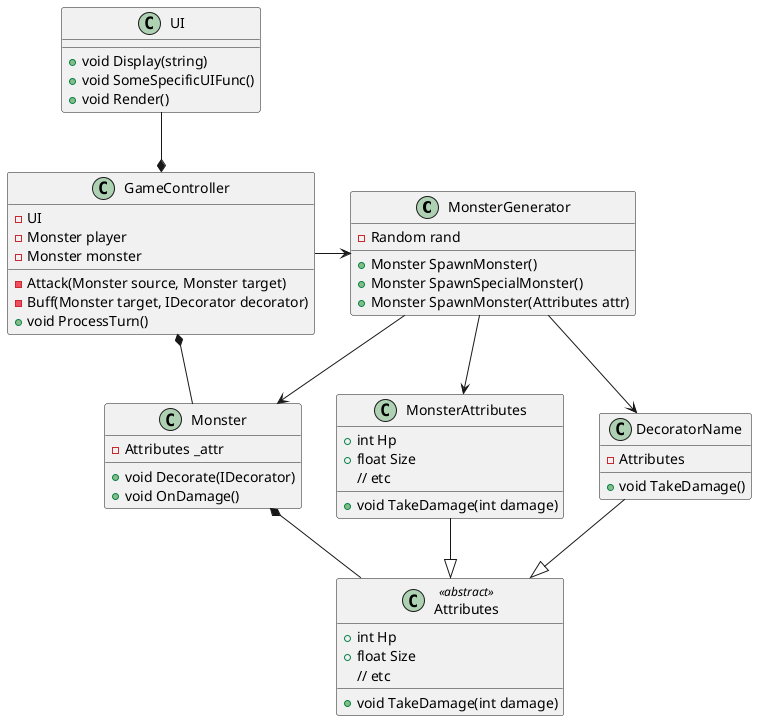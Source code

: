 @@startuml

MonsterGenerator --> Monster
MonsterGenerator --> MonsterAttributes
MonsterAttributes --|> Attributes
GameController -> MonsterGenerator
GameController *- Monster
UI --* GameController
DecoratorName --|> Attributes
MonsterGenerator --> DecoratorName
Monster *- Attributes

class Monster{
    - Attributes _attr
    + void Decorate(IDecorator)
    + void OnDamage()
}


class DecoratorName{
    - Attributes
    + void TakeDamage()
}

class GameController{
    - UI
    - Monster player
    - Monster monster
    - Attack(Monster source, Monster target)
    - Buff(Monster target, IDecorator decorator)
    + void ProcessTurn()

}

class Attributes <<abstract>>{
    + int Hp
    + float Size
    + void TakeDamage(int damage)
    // etc
}

class MonsterAttributes{
    + int Hp
    + float Size
    + void TakeDamage(int damage)
    // etc
}


class MonsterGenerator{
    - Random rand
    + Monster SpawnMonster()
    + Monster SpawnSpecialMonster()
    + Monster SpawnMonster(Attributes attr)
}



class UI{
    + void Display(string)
    + void SomeSpecificUIFunc()
    + void Render()
}


@@enduml